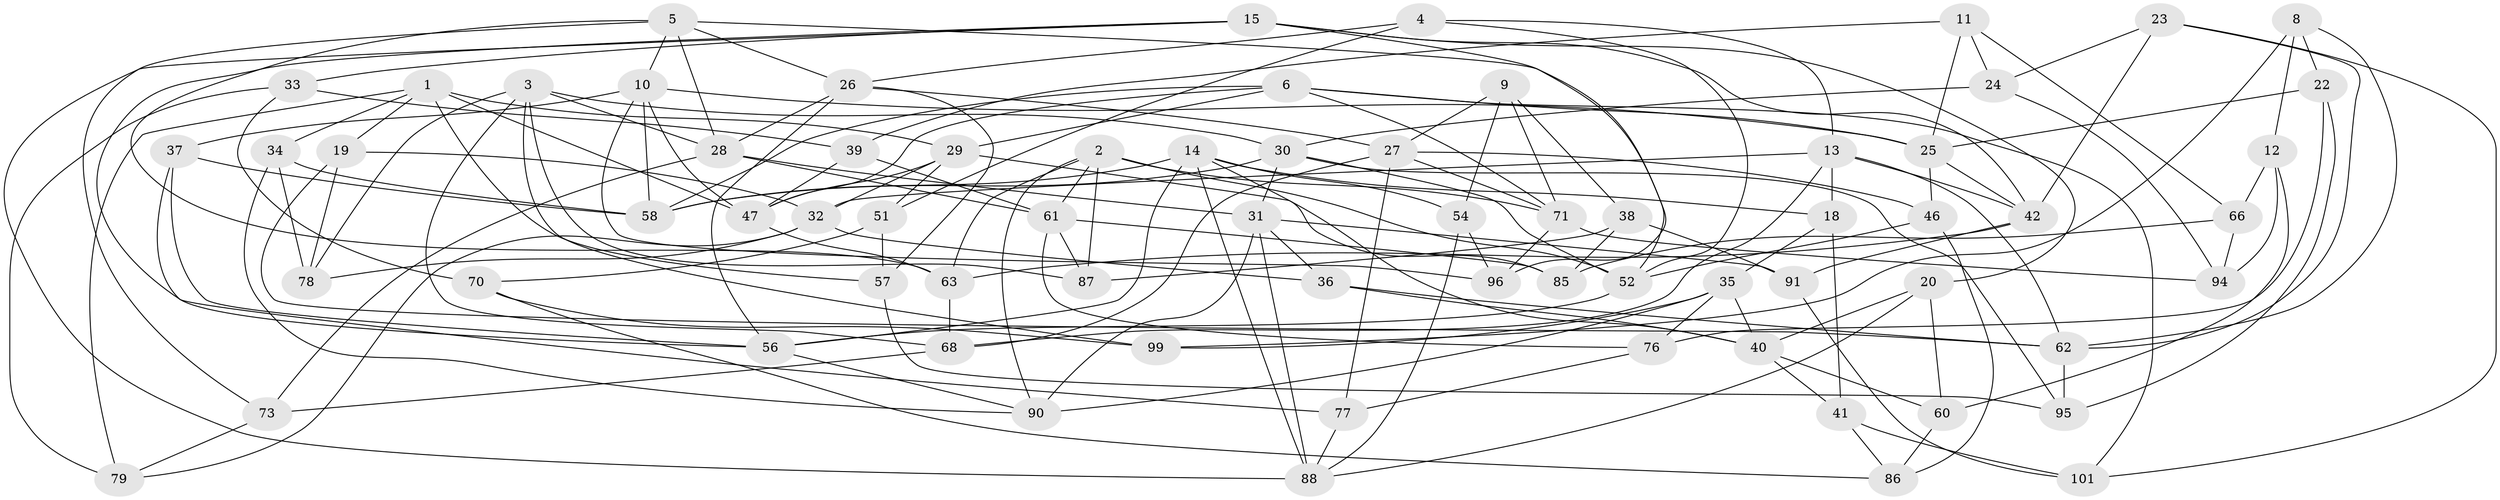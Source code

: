 // Generated by graph-tools (version 1.1) at 2025/24/03/03/25 07:24:30]
// undirected, 70 vertices, 169 edges
graph export_dot {
graph [start="1"]
  node [color=gray90,style=filled];
  1 [super="+16"];
  2 [super="+84"];
  3 [super="+80"];
  4;
  5 [super="+50"];
  6 [super="+7"];
  8;
  9;
  10 [super="+43"];
  11;
  12;
  13 [super="+45"];
  14 [super="+21"];
  15 [super="+17"];
  18;
  19;
  20;
  22;
  23;
  24;
  25 [super="+97"];
  26 [super="+65"];
  27 [super="+82"];
  28 [super="+67"];
  29 [super="+55"];
  30 [super="+64"];
  31 [super="+53"];
  32 [super="+59"];
  33;
  34;
  35 [super="+89"];
  36;
  37;
  38;
  39;
  40 [super="+48"];
  41;
  42 [super="+44"];
  46;
  47 [super="+49"];
  51;
  52 [super="+74"];
  54;
  56 [super="+81"];
  57;
  58 [super="+72"];
  60;
  61 [super="+75"];
  62 [super="+83"];
  63 [super="+93"];
  66;
  68 [super="+69"];
  70;
  71 [super="+100"];
  73;
  76;
  77;
  78;
  79;
  85;
  86;
  87;
  88 [super="+92"];
  90 [super="+98"];
  91;
  94;
  95;
  96;
  99;
  101;
  1 -- 34;
  1 -- 19;
  1 -- 79;
  1 -- 47;
  1 -- 29;
  1 -- 57;
  2 -- 52;
  2 -- 87;
  2 -- 90;
  2 -- 63;
  2 -- 71;
  2 -- 61;
  3 -- 30;
  3 -- 28;
  3 -- 78;
  3 -- 99;
  3 -- 68;
  3 -- 87;
  4 -- 51;
  4 -- 26;
  4 -- 13;
  4 -- 52;
  5 -- 52;
  5 -- 73;
  5 -- 26;
  5 -- 63;
  5 -- 28;
  5 -- 10;
  6 -- 101;
  6 -- 25;
  6 -- 58;
  6 -- 71;
  6 -- 29;
  6 -- 47;
  8 -- 22;
  8 -- 12;
  8 -- 99;
  8 -- 62;
  9 -- 27;
  9 -- 38;
  9 -- 54;
  9 -- 71;
  10 -- 58;
  10 -- 96;
  10 -- 47;
  10 -- 25;
  10 -- 37;
  11 -- 66;
  11 -- 39;
  11 -- 24;
  11 -- 25;
  12 -- 94;
  12 -- 66;
  12 -- 60;
  13 -- 18;
  13 -- 32;
  13 -- 42;
  13 -- 68;
  13 -- 62;
  14 -- 56;
  14 -- 54;
  14 -- 18;
  14 -- 40;
  14 -- 88;
  14 -- 58;
  15 -- 96;
  15 -- 56;
  15 -- 33;
  15 -- 20;
  15 -- 42;
  15 -- 88;
  18 -- 41;
  18 -- 35;
  19 -- 78;
  19 -- 32;
  19 -- 62;
  20 -- 60;
  20 -- 40;
  20 -- 88;
  22 -- 76;
  22 -- 95;
  22 -- 25;
  23 -- 101;
  23 -- 24;
  23 -- 62;
  23 -- 42;
  24 -- 94;
  24 -- 30;
  25 -- 46;
  25 -- 42;
  26 -- 56;
  26 -- 57;
  26 -- 27;
  26 -- 28;
  27 -- 68;
  27 -- 77;
  27 -- 46;
  27 -- 71;
  28 -- 31;
  28 -- 73;
  28 -- 61;
  29 -- 51;
  29 -- 47;
  29 -- 85;
  29 -- 32;
  30 -- 95;
  30 -- 58;
  30 -- 31;
  30 -- 52;
  31 -- 36;
  31 -- 88;
  31 -- 90;
  31 -- 91;
  32 -- 78;
  32 -- 36;
  32 -- 79;
  33 -- 39;
  33 -- 79;
  33 -- 70;
  34 -- 58;
  34 -- 78;
  34 -- 90;
  35 -- 76;
  35 -- 90 [weight=2];
  35 -- 40;
  35 -- 99;
  36 -- 62;
  36 -- 40;
  37 -- 77;
  37 -- 58;
  37 -- 56;
  38 -- 91;
  38 -- 85;
  38 -- 87;
  39 -- 47;
  39 -- 61;
  40 -- 60;
  40 -- 41;
  41 -- 86;
  41 -- 101;
  42 -- 91;
  42 -- 63;
  46 -- 86;
  46 -- 52;
  47 -- 63;
  51 -- 70;
  51 -- 57;
  52 -- 56;
  54 -- 96;
  54 -- 88;
  56 -- 90;
  57 -- 95;
  60 -- 86;
  61 -- 87;
  61 -- 85;
  61 -- 76;
  62 -- 95;
  63 -- 68 [weight=2];
  66 -- 85;
  66 -- 94;
  68 -- 73;
  70 -- 86;
  70 -- 99;
  71 -- 94;
  71 -- 96;
  73 -- 79;
  76 -- 77;
  77 -- 88;
  91 -- 101;
}
